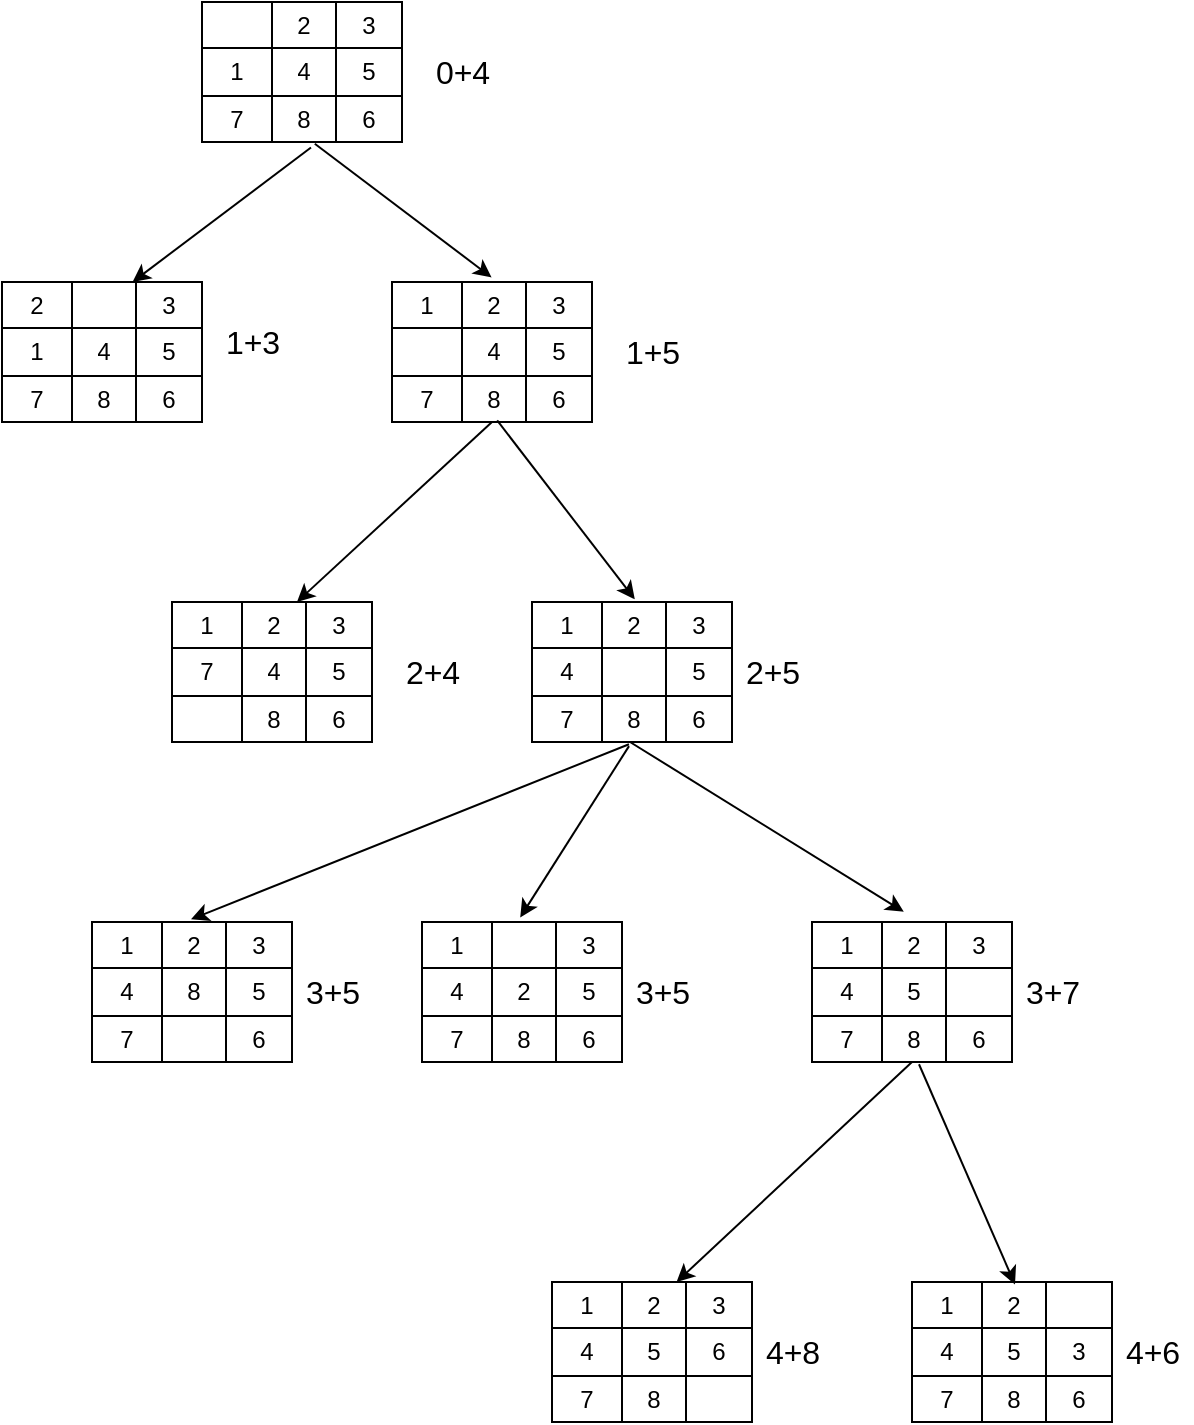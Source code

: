 <mxfile version="17.4.5" type="github">
  <diagram id="80ApI3LMpOOb_6bQAasI" name="Page-1">
    <mxGraphModel dx="997" dy="571" grid="1" gridSize="10" guides="1" tooltips="1" connect="1" arrows="1" fold="1" page="1" pageScale="1" pageWidth="850" pageHeight="1100" math="0" shadow="0">
      <root>
        <mxCell id="0" />
        <mxCell id="1" parent="0" />
        <mxCell id="NDZbGmGjMDrp22aeR6rB-1" value="" style="shape=table;html=1;whiteSpace=wrap;startSize=0;container=1;collapsible=0;childLayout=tableLayout;" vertex="1" parent="1">
          <mxGeometry x="180" y="40" width="100" height="70" as="geometry" />
        </mxCell>
        <mxCell id="NDZbGmGjMDrp22aeR6rB-2" value="" style="shape=tableRow;horizontal=0;startSize=0;swimlaneHead=0;swimlaneBody=0;top=0;left=0;bottom=0;right=0;collapsible=0;dropTarget=0;fillColor=none;points=[[0,0.5],[1,0.5]];portConstraint=eastwest;" vertex="1" parent="NDZbGmGjMDrp22aeR6rB-1">
          <mxGeometry width="100" height="23" as="geometry" />
        </mxCell>
        <mxCell id="NDZbGmGjMDrp22aeR6rB-3" value="" style="shape=partialRectangle;html=1;whiteSpace=wrap;connectable=0;fillColor=none;top=0;left=0;bottom=0;right=0;overflow=hidden;" vertex="1" parent="NDZbGmGjMDrp22aeR6rB-2">
          <mxGeometry width="35" height="23" as="geometry">
            <mxRectangle width="35" height="23" as="alternateBounds" />
          </mxGeometry>
        </mxCell>
        <mxCell id="NDZbGmGjMDrp22aeR6rB-4" value="2" style="shape=partialRectangle;html=1;whiteSpace=wrap;connectable=0;fillColor=none;top=0;left=0;bottom=0;right=0;overflow=hidden;" vertex="1" parent="NDZbGmGjMDrp22aeR6rB-2">
          <mxGeometry x="35" width="32" height="23" as="geometry">
            <mxRectangle width="32" height="23" as="alternateBounds" />
          </mxGeometry>
        </mxCell>
        <mxCell id="NDZbGmGjMDrp22aeR6rB-5" value="3" style="shape=partialRectangle;html=1;whiteSpace=wrap;connectable=0;fillColor=none;top=0;left=0;bottom=0;right=0;overflow=hidden;" vertex="1" parent="NDZbGmGjMDrp22aeR6rB-2">
          <mxGeometry x="67" width="33" height="23" as="geometry">
            <mxRectangle width="33" height="23" as="alternateBounds" />
          </mxGeometry>
        </mxCell>
        <mxCell id="NDZbGmGjMDrp22aeR6rB-6" value="" style="shape=tableRow;horizontal=0;startSize=0;swimlaneHead=0;swimlaneBody=0;top=0;left=0;bottom=0;right=0;collapsible=0;dropTarget=0;fillColor=none;points=[[0,0.5],[1,0.5]];portConstraint=eastwest;" vertex="1" parent="NDZbGmGjMDrp22aeR6rB-1">
          <mxGeometry y="23" width="100" height="24" as="geometry" />
        </mxCell>
        <mxCell id="NDZbGmGjMDrp22aeR6rB-7" value="1" style="shape=partialRectangle;html=1;whiteSpace=wrap;connectable=0;fillColor=none;top=0;left=0;bottom=0;right=0;overflow=hidden;" vertex="1" parent="NDZbGmGjMDrp22aeR6rB-6">
          <mxGeometry width="35" height="24" as="geometry">
            <mxRectangle width="35" height="24" as="alternateBounds" />
          </mxGeometry>
        </mxCell>
        <mxCell id="NDZbGmGjMDrp22aeR6rB-8" value="4" style="shape=partialRectangle;html=1;whiteSpace=wrap;connectable=0;fillColor=none;top=0;left=0;bottom=0;right=0;overflow=hidden;" vertex="1" parent="NDZbGmGjMDrp22aeR6rB-6">
          <mxGeometry x="35" width="32" height="24" as="geometry">
            <mxRectangle width="32" height="24" as="alternateBounds" />
          </mxGeometry>
        </mxCell>
        <mxCell id="NDZbGmGjMDrp22aeR6rB-9" value="5" style="shape=partialRectangle;html=1;whiteSpace=wrap;connectable=0;fillColor=none;top=0;left=0;bottom=0;right=0;overflow=hidden;" vertex="1" parent="NDZbGmGjMDrp22aeR6rB-6">
          <mxGeometry x="67" width="33" height="24" as="geometry">
            <mxRectangle width="33" height="24" as="alternateBounds" />
          </mxGeometry>
        </mxCell>
        <mxCell id="NDZbGmGjMDrp22aeR6rB-10" value="" style="shape=tableRow;horizontal=0;startSize=0;swimlaneHead=0;swimlaneBody=0;top=0;left=0;bottom=0;right=0;collapsible=0;dropTarget=0;fillColor=none;points=[[0,0.5],[1,0.5]];portConstraint=eastwest;" vertex="1" parent="NDZbGmGjMDrp22aeR6rB-1">
          <mxGeometry y="47" width="100" height="23" as="geometry" />
        </mxCell>
        <mxCell id="NDZbGmGjMDrp22aeR6rB-11" value="7" style="shape=partialRectangle;html=1;whiteSpace=wrap;connectable=0;fillColor=none;top=0;left=0;bottom=0;right=0;overflow=hidden;" vertex="1" parent="NDZbGmGjMDrp22aeR6rB-10">
          <mxGeometry width="35" height="23" as="geometry">
            <mxRectangle width="35" height="23" as="alternateBounds" />
          </mxGeometry>
        </mxCell>
        <mxCell id="NDZbGmGjMDrp22aeR6rB-12" value="8" style="shape=partialRectangle;html=1;whiteSpace=wrap;connectable=0;fillColor=none;top=0;left=0;bottom=0;right=0;overflow=hidden;" vertex="1" parent="NDZbGmGjMDrp22aeR6rB-10">
          <mxGeometry x="35" width="32" height="23" as="geometry">
            <mxRectangle width="32" height="23" as="alternateBounds" />
          </mxGeometry>
        </mxCell>
        <mxCell id="NDZbGmGjMDrp22aeR6rB-13" value="6" style="shape=partialRectangle;html=1;whiteSpace=wrap;connectable=0;fillColor=none;top=0;left=0;bottom=0;right=0;overflow=hidden;pointerEvents=1;" vertex="1" parent="NDZbGmGjMDrp22aeR6rB-10">
          <mxGeometry x="67" width="33" height="23" as="geometry">
            <mxRectangle width="33" height="23" as="alternateBounds" />
          </mxGeometry>
        </mxCell>
        <mxCell id="NDZbGmGjMDrp22aeR6rB-27" value="" style="shape=table;html=1;whiteSpace=wrap;startSize=0;container=1;collapsible=0;childLayout=tableLayout;" vertex="1" parent="1">
          <mxGeometry x="80" y="180" width="100" height="70" as="geometry" />
        </mxCell>
        <mxCell id="NDZbGmGjMDrp22aeR6rB-28" value="" style="shape=tableRow;horizontal=0;startSize=0;swimlaneHead=0;swimlaneBody=0;top=0;left=0;bottom=0;right=0;collapsible=0;dropTarget=0;fillColor=none;points=[[0,0.5],[1,0.5]];portConstraint=eastwest;" vertex="1" parent="NDZbGmGjMDrp22aeR6rB-27">
          <mxGeometry width="100" height="23" as="geometry" />
        </mxCell>
        <mxCell id="NDZbGmGjMDrp22aeR6rB-29" value="2" style="shape=partialRectangle;html=1;whiteSpace=wrap;connectable=0;fillColor=none;top=0;left=0;bottom=0;right=0;overflow=hidden;" vertex="1" parent="NDZbGmGjMDrp22aeR6rB-28">
          <mxGeometry width="35" height="23" as="geometry">
            <mxRectangle width="35" height="23" as="alternateBounds" />
          </mxGeometry>
        </mxCell>
        <mxCell id="NDZbGmGjMDrp22aeR6rB-30" value="" style="shape=partialRectangle;html=1;whiteSpace=wrap;connectable=0;fillColor=none;top=0;left=0;bottom=0;right=0;overflow=hidden;" vertex="1" parent="NDZbGmGjMDrp22aeR6rB-28">
          <mxGeometry x="35" width="32" height="23" as="geometry">
            <mxRectangle width="32" height="23" as="alternateBounds" />
          </mxGeometry>
        </mxCell>
        <mxCell id="NDZbGmGjMDrp22aeR6rB-31" value="3" style="shape=partialRectangle;html=1;whiteSpace=wrap;connectable=0;fillColor=none;top=0;left=0;bottom=0;right=0;overflow=hidden;" vertex="1" parent="NDZbGmGjMDrp22aeR6rB-28">
          <mxGeometry x="67" width="33" height="23" as="geometry">
            <mxRectangle width="33" height="23" as="alternateBounds" />
          </mxGeometry>
        </mxCell>
        <mxCell id="NDZbGmGjMDrp22aeR6rB-32" value="" style="shape=tableRow;horizontal=0;startSize=0;swimlaneHead=0;swimlaneBody=0;top=0;left=0;bottom=0;right=0;collapsible=0;dropTarget=0;fillColor=none;points=[[0,0.5],[1,0.5]];portConstraint=eastwest;" vertex="1" parent="NDZbGmGjMDrp22aeR6rB-27">
          <mxGeometry y="23" width="100" height="24" as="geometry" />
        </mxCell>
        <mxCell id="NDZbGmGjMDrp22aeR6rB-33" value="1" style="shape=partialRectangle;html=1;whiteSpace=wrap;connectable=0;fillColor=none;top=0;left=0;bottom=0;right=0;overflow=hidden;" vertex="1" parent="NDZbGmGjMDrp22aeR6rB-32">
          <mxGeometry width="35" height="24" as="geometry">
            <mxRectangle width="35" height="24" as="alternateBounds" />
          </mxGeometry>
        </mxCell>
        <mxCell id="NDZbGmGjMDrp22aeR6rB-34" value="4" style="shape=partialRectangle;html=1;whiteSpace=wrap;connectable=0;fillColor=none;top=0;left=0;bottom=0;right=0;overflow=hidden;" vertex="1" parent="NDZbGmGjMDrp22aeR6rB-32">
          <mxGeometry x="35" width="32" height="24" as="geometry">
            <mxRectangle width="32" height="24" as="alternateBounds" />
          </mxGeometry>
        </mxCell>
        <mxCell id="NDZbGmGjMDrp22aeR6rB-35" value="5" style="shape=partialRectangle;html=1;whiteSpace=wrap;connectable=0;fillColor=none;top=0;left=0;bottom=0;right=0;overflow=hidden;" vertex="1" parent="NDZbGmGjMDrp22aeR6rB-32">
          <mxGeometry x="67" width="33" height="24" as="geometry">
            <mxRectangle width="33" height="24" as="alternateBounds" />
          </mxGeometry>
        </mxCell>
        <mxCell id="NDZbGmGjMDrp22aeR6rB-36" value="" style="shape=tableRow;horizontal=0;startSize=0;swimlaneHead=0;swimlaneBody=0;top=0;left=0;bottom=0;right=0;collapsible=0;dropTarget=0;fillColor=none;points=[[0,0.5],[1,0.5]];portConstraint=eastwest;" vertex="1" parent="NDZbGmGjMDrp22aeR6rB-27">
          <mxGeometry y="47" width="100" height="23" as="geometry" />
        </mxCell>
        <mxCell id="NDZbGmGjMDrp22aeR6rB-37" value="7" style="shape=partialRectangle;html=1;whiteSpace=wrap;connectable=0;fillColor=none;top=0;left=0;bottom=0;right=0;overflow=hidden;" vertex="1" parent="NDZbGmGjMDrp22aeR6rB-36">
          <mxGeometry width="35" height="23" as="geometry">
            <mxRectangle width="35" height="23" as="alternateBounds" />
          </mxGeometry>
        </mxCell>
        <mxCell id="NDZbGmGjMDrp22aeR6rB-38" value="8" style="shape=partialRectangle;html=1;whiteSpace=wrap;connectable=0;fillColor=none;top=0;left=0;bottom=0;right=0;overflow=hidden;" vertex="1" parent="NDZbGmGjMDrp22aeR6rB-36">
          <mxGeometry x="35" width="32" height="23" as="geometry">
            <mxRectangle width="32" height="23" as="alternateBounds" />
          </mxGeometry>
        </mxCell>
        <mxCell id="NDZbGmGjMDrp22aeR6rB-39" value="6" style="shape=partialRectangle;html=1;whiteSpace=wrap;connectable=0;fillColor=none;top=0;left=0;bottom=0;right=0;overflow=hidden;pointerEvents=1;" vertex="1" parent="NDZbGmGjMDrp22aeR6rB-36">
          <mxGeometry x="67" width="33" height="23" as="geometry">
            <mxRectangle width="33" height="23" as="alternateBounds" />
          </mxGeometry>
        </mxCell>
        <mxCell id="NDZbGmGjMDrp22aeR6rB-53" value="" style="shape=table;html=1;whiteSpace=wrap;startSize=0;container=1;collapsible=0;childLayout=tableLayout;" vertex="1" parent="1">
          <mxGeometry x="275" y="180" width="100" height="70" as="geometry" />
        </mxCell>
        <mxCell id="NDZbGmGjMDrp22aeR6rB-54" value="" style="shape=tableRow;horizontal=0;startSize=0;swimlaneHead=0;swimlaneBody=0;top=0;left=0;bottom=0;right=0;collapsible=0;dropTarget=0;fillColor=none;points=[[0,0.5],[1,0.5]];portConstraint=eastwest;" vertex="1" parent="NDZbGmGjMDrp22aeR6rB-53">
          <mxGeometry width="100" height="23" as="geometry" />
        </mxCell>
        <mxCell id="NDZbGmGjMDrp22aeR6rB-55" value="1" style="shape=partialRectangle;html=1;whiteSpace=wrap;connectable=0;fillColor=none;top=0;left=0;bottom=0;right=0;overflow=hidden;" vertex="1" parent="NDZbGmGjMDrp22aeR6rB-54">
          <mxGeometry width="35" height="23" as="geometry">
            <mxRectangle width="35" height="23" as="alternateBounds" />
          </mxGeometry>
        </mxCell>
        <mxCell id="NDZbGmGjMDrp22aeR6rB-56" value="2" style="shape=partialRectangle;html=1;whiteSpace=wrap;connectable=0;fillColor=none;top=0;left=0;bottom=0;right=0;overflow=hidden;" vertex="1" parent="NDZbGmGjMDrp22aeR6rB-54">
          <mxGeometry x="35" width="32" height="23" as="geometry">
            <mxRectangle width="32" height="23" as="alternateBounds" />
          </mxGeometry>
        </mxCell>
        <mxCell id="NDZbGmGjMDrp22aeR6rB-57" value="3" style="shape=partialRectangle;html=1;whiteSpace=wrap;connectable=0;fillColor=none;top=0;left=0;bottom=0;right=0;overflow=hidden;" vertex="1" parent="NDZbGmGjMDrp22aeR6rB-54">
          <mxGeometry x="67" width="33" height="23" as="geometry">
            <mxRectangle width="33" height="23" as="alternateBounds" />
          </mxGeometry>
        </mxCell>
        <mxCell id="NDZbGmGjMDrp22aeR6rB-58" value="" style="shape=tableRow;horizontal=0;startSize=0;swimlaneHead=0;swimlaneBody=0;top=0;left=0;bottom=0;right=0;collapsible=0;dropTarget=0;fillColor=none;points=[[0,0.5],[1,0.5]];portConstraint=eastwest;" vertex="1" parent="NDZbGmGjMDrp22aeR6rB-53">
          <mxGeometry y="23" width="100" height="24" as="geometry" />
        </mxCell>
        <mxCell id="NDZbGmGjMDrp22aeR6rB-59" value="" style="shape=partialRectangle;html=1;whiteSpace=wrap;connectable=0;fillColor=none;top=0;left=0;bottom=0;right=0;overflow=hidden;" vertex="1" parent="NDZbGmGjMDrp22aeR6rB-58">
          <mxGeometry width="35" height="24" as="geometry">
            <mxRectangle width="35" height="24" as="alternateBounds" />
          </mxGeometry>
        </mxCell>
        <mxCell id="NDZbGmGjMDrp22aeR6rB-60" value="4" style="shape=partialRectangle;html=1;whiteSpace=wrap;connectable=0;fillColor=none;top=0;left=0;bottom=0;right=0;overflow=hidden;" vertex="1" parent="NDZbGmGjMDrp22aeR6rB-58">
          <mxGeometry x="35" width="32" height="24" as="geometry">
            <mxRectangle width="32" height="24" as="alternateBounds" />
          </mxGeometry>
        </mxCell>
        <mxCell id="NDZbGmGjMDrp22aeR6rB-61" value="5" style="shape=partialRectangle;html=1;whiteSpace=wrap;connectable=0;fillColor=none;top=0;left=0;bottom=0;right=0;overflow=hidden;" vertex="1" parent="NDZbGmGjMDrp22aeR6rB-58">
          <mxGeometry x="67" width="33" height="24" as="geometry">
            <mxRectangle width="33" height="24" as="alternateBounds" />
          </mxGeometry>
        </mxCell>
        <mxCell id="NDZbGmGjMDrp22aeR6rB-62" value="" style="shape=tableRow;horizontal=0;startSize=0;swimlaneHead=0;swimlaneBody=0;top=0;left=0;bottom=0;right=0;collapsible=0;dropTarget=0;fillColor=none;points=[[0,0.5],[1,0.5]];portConstraint=eastwest;" vertex="1" parent="NDZbGmGjMDrp22aeR6rB-53">
          <mxGeometry y="47" width="100" height="23" as="geometry" />
        </mxCell>
        <mxCell id="NDZbGmGjMDrp22aeR6rB-63" value="7" style="shape=partialRectangle;html=1;whiteSpace=wrap;connectable=0;fillColor=none;top=0;left=0;bottom=0;right=0;overflow=hidden;" vertex="1" parent="NDZbGmGjMDrp22aeR6rB-62">
          <mxGeometry width="35" height="23" as="geometry">
            <mxRectangle width="35" height="23" as="alternateBounds" />
          </mxGeometry>
        </mxCell>
        <mxCell id="NDZbGmGjMDrp22aeR6rB-64" value="8" style="shape=partialRectangle;html=1;whiteSpace=wrap;connectable=0;fillColor=none;top=0;left=0;bottom=0;right=0;overflow=hidden;" vertex="1" parent="NDZbGmGjMDrp22aeR6rB-62">
          <mxGeometry x="35" width="32" height="23" as="geometry">
            <mxRectangle width="32" height="23" as="alternateBounds" />
          </mxGeometry>
        </mxCell>
        <mxCell id="NDZbGmGjMDrp22aeR6rB-65" value="6" style="shape=partialRectangle;html=1;whiteSpace=wrap;connectable=0;fillColor=none;top=0;left=0;bottom=0;right=0;overflow=hidden;pointerEvents=1;" vertex="1" parent="NDZbGmGjMDrp22aeR6rB-62">
          <mxGeometry x="67" width="33" height="23" as="geometry">
            <mxRectangle width="33" height="23" as="alternateBounds" />
          </mxGeometry>
        </mxCell>
        <mxCell id="NDZbGmGjMDrp22aeR6rB-66" value="" style="shape=table;html=1;whiteSpace=wrap;startSize=0;container=1;collapsible=0;childLayout=tableLayout;" vertex="1" parent="1">
          <mxGeometry x="165" y="340" width="100" height="70" as="geometry" />
        </mxCell>
        <mxCell id="NDZbGmGjMDrp22aeR6rB-67" value="" style="shape=tableRow;horizontal=0;startSize=0;swimlaneHead=0;swimlaneBody=0;top=0;left=0;bottom=0;right=0;collapsible=0;dropTarget=0;fillColor=none;points=[[0,0.5],[1,0.5]];portConstraint=eastwest;" vertex="1" parent="NDZbGmGjMDrp22aeR6rB-66">
          <mxGeometry width="100" height="23" as="geometry" />
        </mxCell>
        <mxCell id="NDZbGmGjMDrp22aeR6rB-68" value="1" style="shape=partialRectangle;html=1;whiteSpace=wrap;connectable=0;fillColor=none;top=0;left=0;bottom=0;right=0;overflow=hidden;" vertex="1" parent="NDZbGmGjMDrp22aeR6rB-67">
          <mxGeometry width="35" height="23" as="geometry">
            <mxRectangle width="35" height="23" as="alternateBounds" />
          </mxGeometry>
        </mxCell>
        <mxCell id="NDZbGmGjMDrp22aeR6rB-69" value="2" style="shape=partialRectangle;html=1;whiteSpace=wrap;connectable=0;fillColor=none;top=0;left=0;bottom=0;right=0;overflow=hidden;" vertex="1" parent="NDZbGmGjMDrp22aeR6rB-67">
          <mxGeometry x="35" width="32" height="23" as="geometry">
            <mxRectangle width="32" height="23" as="alternateBounds" />
          </mxGeometry>
        </mxCell>
        <mxCell id="NDZbGmGjMDrp22aeR6rB-70" value="3" style="shape=partialRectangle;html=1;whiteSpace=wrap;connectable=0;fillColor=none;top=0;left=0;bottom=0;right=0;overflow=hidden;" vertex="1" parent="NDZbGmGjMDrp22aeR6rB-67">
          <mxGeometry x="67" width="33" height="23" as="geometry">
            <mxRectangle width="33" height="23" as="alternateBounds" />
          </mxGeometry>
        </mxCell>
        <mxCell id="NDZbGmGjMDrp22aeR6rB-71" value="" style="shape=tableRow;horizontal=0;startSize=0;swimlaneHead=0;swimlaneBody=0;top=0;left=0;bottom=0;right=0;collapsible=0;dropTarget=0;fillColor=none;points=[[0,0.5],[1,0.5]];portConstraint=eastwest;" vertex="1" parent="NDZbGmGjMDrp22aeR6rB-66">
          <mxGeometry y="23" width="100" height="24" as="geometry" />
        </mxCell>
        <mxCell id="NDZbGmGjMDrp22aeR6rB-72" value="7" style="shape=partialRectangle;html=1;whiteSpace=wrap;connectable=0;fillColor=none;top=0;left=0;bottom=0;right=0;overflow=hidden;" vertex="1" parent="NDZbGmGjMDrp22aeR6rB-71">
          <mxGeometry width="35" height="24" as="geometry">
            <mxRectangle width="35" height="24" as="alternateBounds" />
          </mxGeometry>
        </mxCell>
        <mxCell id="NDZbGmGjMDrp22aeR6rB-73" value="4" style="shape=partialRectangle;html=1;whiteSpace=wrap;connectable=0;fillColor=none;top=0;left=0;bottom=0;right=0;overflow=hidden;" vertex="1" parent="NDZbGmGjMDrp22aeR6rB-71">
          <mxGeometry x="35" width="32" height="24" as="geometry">
            <mxRectangle width="32" height="24" as="alternateBounds" />
          </mxGeometry>
        </mxCell>
        <mxCell id="NDZbGmGjMDrp22aeR6rB-74" value="5" style="shape=partialRectangle;html=1;whiteSpace=wrap;connectable=0;fillColor=none;top=0;left=0;bottom=0;right=0;overflow=hidden;" vertex="1" parent="NDZbGmGjMDrp22aeR6rB-71">
          <mxGeometry x="67" width="33" height="24" as="geometry">
            <mxRectangle width="33" height="24" as="alternateBounds" />
          </mxGeometry>
        </mxCell>
        <mxCell id="NDZbGmGjMDrp22aeR6rB-75" value="" style="shape=tableRow;horizontal=0;startSize=0;swimlaneHead=0;swimlaneBody=0;top=0;left=0;bottom=0;right=0;collapsible=0;dropTarget=0;fillColor=none;points=[[0,0.5],[1,0.5]];portConstraint=eastwest;" vertex="1" parent="NDZbGmGjMDrp22aeR6rB-66">
          <mxGeometry y="47" width="100" height="23" as="geometry" />
        </mxCell>
        <mxCell id="NDZbGmGjMDrp22aeR6rB-76" value="" style="shape=partialRectangle;html=1;whiteSpace=wrap;connectable=0;fillColor=none;top=0;left=0;bottom=0;right=0;overflow=hidden;" vertex="1" parent="NDZbGmGjMDrp22aeR6rB-75">
          <mxGeometry width="35" height="23" as="geometry">
            <mxRectangle width="35" height="23" as="alternateBounds" />
          </mxGeometry>
        </mxCell>
        <mxCell id="NDZbGmGjMDrp22aeR6rB-77" value="8" style="shape=partialRectangle;html=1;whiteSpace=wrap;connectable=0;fillColor=none;top=0;left=0;bottom=0;right=0;overflow=hidden;" vertex="1" parent="NDZbGmGjMDrp22aeR6rB-75">
          <mxGeometry x="35" width="32" height="23" as="geometry">
            <mxRectangle width="32" height="23" as="alternateBounds" />
          </mxGeometry>
        </mxCell>
        <mxCell id="NDZbGmGjMDrp22aeR6rB-78" value="6" style="shape=partialRectangle;html=1;whiteSpace=wrap;connectable=0;fillColor=none;top=0;left=0;bottom=0;right=0;overflow=hidden;pointerEvents=1;" vertex="1" parent="NDZbGmGjMDrp22aeR6rB-75">
          <mxGeometry x="67" width="33" height="23" as="geometry">
            <mxRectangle width="33" height="23" as="alternateBounds" />
          </mxGeometry>
        </mxCell>
        <mxCell id="NDZbGmGjMDrp22aeR6rB-79" value="" style="shape=table;html=1;whiteSpace=wrap;startSize=0;container=1;collapsible=0;childLayout=tableLayout;" vertex="1" parent="1">
          <mxGeometry x="345" y="340" width="100" height="70" as="geometry" />
        </mxCell>
        <mxCell id="NDZbGmGjMDrp22aeR6rB-80" value="" style="shape=tableRow;horizontal=0;startSize=0;swimlaneHead=0;swimlaneBody=0;top=0;left=0;bottom=0;right=0;collapsible=0;dropTarget=0;fillColor=none;points=[[0,0.5],[1,0.5]];portConstraint=eastwest;" vertex="1" parent="NDZbGmGjMDrp22aeR6rB-79">
          <mxGeometry width="100" height="23" as="geometry" />
        </mxCell>
        <mxCell id="NDZbGmGjMDrp22aeR6rB-81" value="1" style="shape=partialRectangle;html=1;whiteSpace=wrap;connectable=0;fillColor=none;top=0;left=0;bottom=0;right=0;overflow=hidden;" vertex="1" parent="NDZbGmGjMDrp22aeR6rB-80">
          <mxGeometry width="35" height="23" as="geometry">
            <mxRectangle width="35" height="23" as="alternateBounds" />
          </mxGeometry>
        </mxCell>
        <mxCell id="NDZbGmGjMDrp22aeR6rB-82" value="2" style="shape=partialRectangle;html=1;whiteSpace=wrap;connectable=0;fillColor=none;top=0;left=0;bottom=0;right=0;overflow=hidden;" vertex="1" parent="NDZbGmGjMDrp22aeR6rB-80">
          <mxGeometry x="35" width="32" height="23" as="geometry">
            <mxRectangle width="32" height="23" as="alternateBounds" />
          </mxGeometry>
        </mxCell>
        <mxCell id="NDZbGmGjMDrp22aeR6rB-83" value="3" style="shape=partialRectangle;html=1;whiteSpace=wrap;connectable=0;fillColor=none;top=0;left=0;bottom=0;right=0;overflow=hidden;" vertex="1" parent="NDZbGmGjMDrp22aeR6rB-80">
          <mxGeometry x="67" width="33" height="23" as="geometry">
            <mxRectangle width="33" height="23" as="alternateBounds" />
          </mxGeometry>
        </mxCell>
        <mxCell id="NDZbGmGjMDrp22aeR6rB-84" value="" style="shape=tableRow;horizontal=0;startSize=0;swimlaneHead=0;swimlaneBody=0;top=0;left=0;bottom=0;right=0;collapsible=0;dropTarget=0;fillColor=none;points=[[0,0.5],[1,0.5]];portConstraint=eastwest;" vertex="1" parent="NDZbGmGjMDrp22aeR6rB-79">
          <mxGeometry y="23" width="100" height="24" as="geometry" />
        </mxCell>
        <mxCell id="NDZbGmGjMDrp22aeR6rB-85" value="4" style="shape=partialRectangle;html=1;whiteSpace=wrap;connectable=0;fillColor=none;top=0;left=0;bottom=0;right=0;overflow=hidden;" vertex="1" parent="NDZbGmGjMDrp22aeR6rB-84">
          <mxGeometry width="35" height="24" as="geometry">
            <mxRectangle width="35" height="24" as="alternateBounds" />
          </mxGeometry>
        </mxCell>
        <mxCell id="NDZbGmGjMDrp22aeR6rB-86" value="" style="shape=partialRectangle;html=1;whiteSpace=wrap;connectable=0;fillColor=none;top=0;left=0;bottom=0;right=0;overflow=hidden;" vertex="1" parent="NDZbGmGjMDrp22aeR6rB-84">
          <mxGeometry x="35" width="32" height="24" as="geometry">
            <mxRectangle width="32" height="24" as="alternateBounds" />
          </mxGeometry>
        </mxCell>
        <mxCell id="NDZbGmGjMDrp22aeR6rB-87" value="5" style="shape=partialRectangle;html=1;whiteSpace=wrap;connectable=0;fillColor=none;top=0;left=0;bottom=0;right=0;overflow=hidden;" vertex="1" parent="NDZbGmGjMDrp22aeR6rB-84">
          <mxGeometry x="67" width="33" height="24" as="geometry">
            <mxRectangle width="33" height="24" as="alternateBounds" />
          </mxGeometry>
        </mxCell>
        <mxCell id="NDZbGmGjMDrp22aeR6rB-88" value="" style="shape=tableRow;horizontal=0;startSize=0;swimlaneHead=0;swimlaneBody=0;top=0;left=0;bottom=0;right=0;collapsible=0;dropTarget=0;fillColor=none;points=[[0,0.5],[1,0.5]];portConstraint=eastwest;" vertex="1" parent="NDZbGmGjMDrp22aeR6rB-79">
          <mxGeometry y="47" width="100" height="23" as="geometry" />
        </mxCell>
        <mxCell id="NDZbGmGjMDrp22aeR6rB-89" value="7" style="shape=partialRectangle;html=1;whiteSpace=wrap;connectable=0;fillColor=none;top=0;left=0;bottom=0;right=0;overflow=hidden;" vertex="1" parent="NDZbGmGjMDrp22aeR6rB-88">
          <mxGeometry width="35" height="23" as="geometry">
            <mxRectangle width="35" height="23" as="alternateBounds" />
          </mxGeometry>
        </mxCell>
        <mxCell id="NDZbGmGjMDrp22aeR6rB-90" value="8" style="shape=partialRectangle;html=1;whiteSpace=wrap;connectable=0;fillColor=none;top=0;left=0;bottom=0;right=0;overflow=hidden;" vertex="1" parent="NDZbGmGjMDrp22aeR6rB-88">
          <mxGeometry x="35" width="32" height="23" as="geometry">
            <mxRectangle width="32" height="23" as="alternateBounds" />
          </mxGeometry>
        </mxCell>
        <mxCell id="NDZbGmGjMDrp22aeR6rB-91" value="6" style="shape=partialRectangle;html=1;whiteSpace=wrap;connectable=0;fillColor=none;top=0;left=0;bottom=0;right=0;overflow=hidden;pointerEvents=1;" vertex="1" parent="NDZbGmGjMDrp22aeR6rB-88">
          <mxGeometry x="67" width="33" height="23" as="geometry">
            <mxRectangle width="33" height="23" as="alternateBounds" />
          </mxGeometry>
        </mxCell>
        <mxCell id="NDZbGmGjMDrp22aeR6rB-92" value="" style="shape=table;html=1;whiteSpace=wrap;startSize=0;container=1;collapsible=0;childLayout=tableLayout;" vertex="1" parent="1">
          <mxGeometry x="125" y="500" width="100" height="70" as="geometry" />
        </mxCell>
        <mxCell id="NDZbGmGjMDrp22aeR6rB-93" value="" style="shape=tableRow;horizontal=0;startSize=0;swimlaneHead=0;swimlaneBody=0;top=0;left=0;bottom=0;right=0;collapsible=0;dropTarget=0;fillColor=none;points=[[0,0.5],[1,0.5]];portConstraint=eastwest;" vertex="1" parent="NDZbGmGjMDrp22aeR6rB-92">
          <mxGeometry width="100" height="23" as="geometry" />
        </mxCell>
        <mxCell id="NDZbGmGjMDrp22aeR6rB-94" value="1" style="shape=partialRectangle;html=1;whiteSpace=wrap;connectable=0;fillColor=none;top=0;left=0;bottom=0;right=0;overflow=hidden;" vertex="1" parent="NDZbGmGjMDrp22aeR6rB-93">
          <mxGeometry width="35" height="23" as="geometry">
            <mxRectangle width="35" height="23" as="alternateBounds" />
          </mxGeometry>
        </mxCell>
        <mxCell id="NDZbGmGjMDrp22aeR6rB-95" value="2" style="shape=partialRectangle;html=1;whiteSpace=wrap;connectable=0;fillColor=none;top=0;left=0;bottom=0;right=0;overflow=hidden;" vertex="1" parent="NDZbGmGjMDrp22aeR6rB-93">
          <mxGeometry x="35" width="32" height="23" as="geometry">
            <mxRectangle width="32" height="23" as="alternateBounds" />
          </mxGeometry>
        </mxCell>
        <mxCell id="NDZbGmGjMDrp22aeR6rB-96" value="3" style="shape=partialRectangle;html=1;whiteSpace=wrap;connectable=0;fillColor=none;top=0;left=0;bottom=0;right=0;overflow=hidden;" vertex="1" parent="NDZbGmGjMDrp22aeR6rB-93">
          <mxGeometry x="67" width="33" height="23" as="geometry">
            <mxRectangle width="33" height="23" as="alternateBounds" />
          </mxGeometry>
        </mxCell>
        <mxCell id="NDZbGmGjMDrp22aeR6rB-97" value="" style="shape=tableRow;horizontal=0;startSize=0;swimlaneHead=0;swimlaneBody=0;top=0;left=0;bottom=0;right=0;collapsible=0;dropTarget=0;fillColor=none;points=[[0,0.5],[1,0.5]];portConstraint=eastwest;" vertex="1" parent="NDZbGmGjMDrp22aeR6rB-92">
          <mxGeometry y="23" width="100" height="24" as="geometry" />
        </mxCell>
        <mxCell id="NDZbGmGjMDrp22aeR6rB-98" value="4" style="shape=partialRectangle;html=1;whiteSpace=wrap;connectable=0;fillColor=none;top=0;left=0;bottom=0;right=0;overflow=hidden;" vertex="1" parent="NDZbGmGjMDrp22aeR6rB-97">
          <mxGeometry width="35" height="24" as="geometry">
            <mxRectangle width="35" height="24" as="alternateBounds" />
          </mxGeometry>
        </mxCell>
        <mxCell id="NDZbGmGjMDrp22aeR6rB-99" value="8" style="shape=partialRectangle;html=1;whiteSpace=wrap;connectable=0;fillColor=none;top=0;left=0;bottom=0;right=0;overflow=hidden;" vertex="1" parent="NDZbGmGjMDrp22aeR6rB-97">
          <mxGeometry x="35" width="32" height="24" as="geometry">
            <mxRectangle width="32" height="24" as="alternateBounds" />
          </mxGeometry>
        </mxCell>
        <mxCell id="NDZbGmGjMDrp22aeR6rB-100" value="5" style="shape=partialRectangle;html=1;whiteSpace=wrap;connectable=0;fillColor=none;top=0;left=0;bottom=0;right=0;overflow=hidden;" vertex="1" parent="NDZbGmGjMDrp22aeR6rB-97">
          <mxGeometry x="67" width="33" height="24" as="geometry">
            <mxRectangle width="33" height="24" as="alternateBounds" />
          </mxGeometry>
        </mxCell>
        <mxCell id="NDZbGmGjMDrp22aeR6rB-101" value="" style="shape=tableRow;horizontal=0;startSize=0;swimlaneHead=0;swimlaneBody=0;top=0;left=0;bottom=0;right=0;collapsible=0;dropTarget=0;fillColor=none;points=[[0,0.5],[1,0.5]];portConstraint=eastwest;" vertex="1" parent="NDZbGmGjMDrp22aeR6rB-92">
          <mxGeometry y="47" width="100" height="23" as="geometry" />
        </mxCell>
        <mxCell id="NDZbGmGjMDrp22aeR6rB-102" value="7" style="shape=partialRectangle;html=1;whiteSpace=wrap;connectable=0;fillColor=none;top=0;left=0;bottom=0;right=0;overflow=hidden;" vertex="1" parent="NDZbGmGjMDrp22aeR6rB-101">
          <mxGeometry width="35" height="23" as="geometry">
            <mxRectangle width="35" height="23" as="alternateBounds" />
          </mxGeometry>
        </mxCell>
        <mxCell id="NDZbGmGjMDrp22aeR6rB-103" value="" style="shape=partialRectangle;html=1;whiteSpace=wrap;connectable=0;fillColor=none;top=0;left=0;bottom=0;right=0;overflow=hidden;" vertex="1" parent="NDZbGmGjMDrp22aeR6rB-101">
          <mxGeometry x="35" width="32" height="23" as="geometry">
            <mxRectangle width="32" height="23" as="alternateBounds" />
          </mxGeometry>
        </mxCell>
        <mxCell id="NDZbGmGjMDrp22aeR6rB-104" value="6" style="shape=partialRectangle;html=1;whiteSpace=wrap;connectable=0;fillColor=none;top=0;left=0;bottom=0;right=0;overflow=hidden;pointerEvents=1;" vertex="1" parent="NDZbGmGjMDrp22aeR6rB-101">
          <mxGeometry x="67" width="33" height="23" as="geometry">
            <mxRectangle width="33" height="23" as="alternateBounds" />
          </mxGeometry>
        </mxCell>
        <mxCell id="NDZbGmGjMDrp22aeR6rB-105" value="" style="shape=table;html=1;whiteSpace=wrap;startSize=0;container=1;collapsible=0;childLayout=tableLayout;" vertex="1" parent="1">
          <mxGeometry x="290" y="500" width="100" height="70" as="geometry" />
        </mxCell>
        <mxCell id="NDZbGmGjMDrp22aeR6rB-106" value="" style="shape=tableRow;horizontal=0;startSize=0;swimlaneHead=0;swimlaneBody=0;top=0;left=0;bottom=0;right=0;collapsible=0;dropTarget=0;fillColor=none;points=[[0,0.5],[1,0.5]];portConstraint=eastwest;" vertex="1" parent="NDZbGmGjMDrp22aeR6rB-105">
          <mxGeometry width="100" height="23" as="geometry" />
        </mxCell>
        <mxCell id="NDZbGmGjMDrp22aeR6rB-107" value="1" style="shape=partialRectangle;html=1;whiteSpace=wrap;connectable=0;fillColor=none;top=0;left=0;bottom=0;right=0;overflow=hidden;" vertex="1" parent="NDZbGmGjMDrp22aeR6rB-106">
          <mxGeometry width="35" height="23" as="geometry">
            <mxRectangle width="35" height="23" as="alternateBounds" />
          </mxGeometry>
        </mxCell>
        <mxCell id="NDZbGmGjMDrp22aeR6rB-108" value="" style="shape=partialRectangle;html=1;whiteSpace=wrap;connectable=0;fillColor=none;top=0;left=0;bottom=0;right=0;overflow=hidden;" vertex="1" parent="NDZbGmGjMDrp22aeR6rB-106">
          <mxGeometry x="35" width="32" height="23" as="geometry">
            <mxRectangle width="32" height="23" as="alternateBounds" />
          </mxGeometry>
        </mxCell>
        <mxCell id="NDZbGmGjMDrp22aeR6rB-109" value="3" style="shape=partialRectangle;html=1;whiteSpace=wrap;connectable=0;fillColor=none;top=0;left=0;bottom=0;right=0;overflow=hidden;" vertex="1" parent="NDZbGmGjMDrp22aeR6rB-106">
          <mxGeometry x="67" width="33" height="23" as="geometry">
            <mxRectangle width="33" height="23" as="alternateBounds" />
          </mxGeometry>
        </mxCell>
        <mxCell id="NDZbGmGjMDrp22aeR6rB-110" value="" style="shape=tableRow;horizontal=0;startSize=0;swimlaneHead=0;swimlaneBody=0;top=0;left=0;bottom=0;right=0;collapsible=0;dropTarget=0;fillColor=none;points=[[0,0.5],[1,0.5]];portConstraint=eastwest;" vertex="1" parent="NDZbGmGjMDrp22aeR6rB-105">
          <mxGeometry y="23" width="100" height="24" as="geometry" />
        </mxCell>
        <mxCell id="NDZbGmGjMDrp22aeR6rB-111" value="4" style="shape=partialRectangle;html=1;whiteSpace=wrap;connectable=0;fillColor=none;top=0;left=0;bottom=0;right=0;overflow=hidden;" vertex="1" parent="NDZbGmGjMDrp22aeR6rB-110">
          <mxGeometry width="35" height="24" as="geometry">
            <mxRectangle width="35" height="24" as="alternateBounds" />
          </mxGeometry>
        </mxCell>
        <mxCell id="NDZbGmGjMDrp22aeR6rB-112" value="2" style="shape=partialRectangle;html=1;whiteSpace=wrap;connectable=0;fillColor=none;top=0;left=0;bottom=0;right=0;overflow=hidden;" vertex="1" parent="NDZbGmGjMDrp22aeR6rB-110">
          <mxGeometry x="35" width="32" height="24" as="geometry">
            <mxRectangle width="32" height="24" as="alternateBounds" />
          </mxGeometry>
        </mxCell>
        <mxCell id="NDZbGmGjMDrp22aeR6rB-113" value="5" style="shape=partialRectangle;html=1;whiteSpace=wrap;connectable=0;fillColor=none;top=0;left=0;bottom=0;right=0;overflow=hidden;" vertex="1" parent="NDZbGmGjMDrp22aeR6rB-110">
          <mxGeometry x="67" width="33" height="24" as="geometry">
            <mxRectangle width="33" height="24" as="alternateBounds" />
          </mxGeometry>
        </mxCell>
        <mxCell id="NDZbGmGjMDrp22aeR6rB-114" value="" style="shape=tableRow;horizontal=0;startSize=0;swimlaneHead=0;swimlaneBody=0;top=0;left=0;bottom=0;right=0;collapsible=0;dropTarget=0;fillColor=none;points=[[0,0.5],[1,0.5]];portConstraint=eastwest;" vertex="1" parent="NDZbGmGjMDrp22aeR6rB-105">
          <mxGeometry y="47" width="100" height="23" as="geometry" />
        </mxCell>
        <mxCell id="NDZbGmGjMDrp22aeR6rB-115" value="7" style="shape=partialRectangle;html=1;whiteSpace=wrap;connectable=0;fillColor=none;top=0;left=0;bottom=0;right=0;overflow=hidden;" vertex="1" parent="NDZbGmGjMDrp22aeR6rB-114">
          <mxGeometry width="35" height="23" as="geometry">
            <mxRectangle width="35" height="23" as="alternateBounds" />
          </mxGeometry>
        </mxCell>
        <mxCell id="NDZbGmGjMDrp22aeR6rB-116" value="8" style="shape=partialRectangle;html=1;whiteSpace=wrap;connectable=0;fillColor=none;top=0;left=0;bottom=0;right=0;overflow=hidden;" vertex="1" parent="NDZbGmGjMDrp22aeR6rB-114">
          <mxGeometry x="35" width="32" height="23" as="geometry">
            <mxRectangle width="32" height="23" as="alternateBounds" />
          </mxGeometry>
        </mxCell>
        <mxCell id="NDZbGmGjMDrp22aeR6rB-117" value="6" style="shape=partialRectangle;html=1;whiteSpace=wrap;connectable=0;fillColor=none;top=0;left=0;bottom=0;right=0;overflow=hidden;pointerEvents=1;" vertex="1" parent="NDZbGmGjMDrp22aeR6rB-114">
          <mxGeometry x="67" width="33" height="23" as="geometry">
            <mxRectangle width="33" height="23" as="alternateBounds" />
          </mxGeometry>
        </mxCell>
        <mxCell id="NDZbGmGjMDrp22aeR6rB-118" value="" style="shape=table;html=1;whiteSpace=wrap;startSize=0;container=1;collapsible=0;childLayout=tableLayout;" vertex="1" parent="1">
          <mxGeometry x="485" y="500" width="100" height="70" as="geometry" />
        </mxCell>
        <mxCell id="NDZbGmGjMDrp22aeR6rB-119" value="" style="shape=tableRow;horizontal=0;startSize=0;swimlaneHead=0;swimlaneBody=0;top=0;left=0;bottom=0;right=0;collapsible=0;dropTarget=0;fillColor=none;points=[[0,0.5],[1,0.5]];portConstraint=eastwest;" vertex="1" parent="NDZbGmGjMDrp22aeR6rB-118">
          <mxGeometry width="100" height="23" as="geometry" />
        </mxCell>
        <mxCell id="NDZbGmGjMDrp22aeR6rB-120" value="1" style="shape=partialRectangle;html=1;whiteSpace=wrap;connectable=0;fillColor=none;top=0;left=0;bottom=0;right=0;overflow=hidden;" vertex="1" parent="NDZbGmGjMDrp22aeR6rB-119">
          <mxGeometry width="35" height="23" as="geometry">
            <mxRectangle width="35" height="23" as="alternateBounds" />
          </mxGeometry>
        </mxCell>
        <mxCell id="NDZbGmGjMDrp22aeR6rB-121" value="2" style="shape=partialRectangle;html=1;whiteSpace=wrap;connectable=0;fillColor=none;top=0;left=0;bottom=0;right=0;overflow=hidden;" vertex="1" parent="NDZbGmGjMDrp22aeR6rB-119">
          <mxGeometry x="35" width="32" height="23" as="geometry">
            <mxRectangle width="32" height="23" as="alternateBounds" />
          </mxGeometry>
        </mxCell>
        <mxCell id="NDZbGmGjMDrp22aeR6rB-122" value="3" style="shape=partialRectangle;html=1;whiteSpace=wrap;connectable=0;fillColor=none;top=0;left=0;bottom=0;right=0;overflow=hidden;" vertex="1" parent="NDZbGmGjMDrp22aeR6rB-119">
          <mxGeometry x="67" width="33" height="23" as="geometry">
            <mxRectangle width="33" height="23" as="alternateBounds" />
          </mxGeometry>
        </mxCell>
        <mxCell id="NDZbGmGjMDrp22aeR6rB-123" value="" style="shape=tableRow;horizontal=0;startSize=0;swimlaneHead=0;swimlaneBody=0;top=0;left=0;bottom=0;right=0;collapsible=0;dropTarget=0;fillColor=none;points=[[0,0.5],[1,0.5]];portConstraint=eastwest;" vertex="1" parent="NDZbGmGjMDrp22aeR6rB-118">
          <mxGeometry y="23" width="100" height="24" as="geometry" />
        </mxCell>
        <mxCell id="NDZbGmGjMDrp22aeR6rB-124" value="4" style="shape=partialRectangle;html=1;whiteSpace=wrap;connectable=0;fillColor=none;top=0;left=0;bottom=0;right=0;overflow=hidden;" vertex="1" parent="NDZbGmGjMDrp22aeR6rB-123">
          <mxGeometry width="35" height="24" as="geometry">
            <mxRectangle width="35" height="24" as="alternateBounds" />
          </mxGeometry>
        </mxCell>
        <mxCell id="NDZbGmGjMDrp22aeR6rB-125" value="5" style="shape=partialRectangle;html=1;whiteSpace=wrap;connectable=0;fillColor=none;top=0;left=0;bottom=0;right=0;overflow=hidden;" vertex="1" parent="NDZbGmGjMDrp22aeR6rB-123">
          <mxGeometry x="35" width="32" height="24" as="geometry">
            <mxRectangle width="32" height="24" as="alternateBounds" />
          </mxGeometry>
        </mxCell>
        <mxCell id="NDZbGmGjMDrp22aeR6rB-126" value="" style="shape=partialRectangle;html=1;whiteSpace=wrap;connectable=0;fillColor=none;top=0;left=0;bottom=0;right=0;overflow=hidden;" vertex="1" parent="NDZbGmGjMDrp22aeR6rB-123">
          <mxGeometry x="67" width="33" height="24" as="geometry">
            <mxRectangle width="33" height="24" as="alternateBounds" />
          </mxGeometry>
        </mxCell>
        <mxCell id="NDZbGmGjMDrp22aeR6rB-127" value="" style="shape=tableRow;horizontal=0;startSize=0;swimlaneHead=0;swimlaneBody=0;top=0;left=0;bottom=0;right=0;collapsible=0;dropTarget=0;fillColor=none;points=[[0,0.5],[1,0.5]];portConstraint=eastwest;" vertex="1" parent="NDZbGmGjMDrp22aeR6rB-118">
          <mxGeometry y="47" width="100" height="23" as="geometry" />
        </mxCell>
        <mxCell id="NDZbGmGjMDrp22aeR6rB-128" value="7" style="shape=partialRectangle;html=1;whiteSpace=wrap;connectable=0;fillColor=none;top=0;left=0;bottom=0;right=0;overflow=hidden;" vertex="1" parent="NDZbGmGjMDrp22aeR6rB-127">
          <mxGeometry width="35" height="23" as="geometry">
            <mxRectangle width="35" height="23" as="alternateBounds" />
          </mxGeometry>
        </mxCell>
        <mxCell id="NDZbGmGjMDrp22aeR6rB-129" value="8" style="shape=partialRectangle;html=1;whiteSpace=wrap;connectable=0;fillColor=none;top=0;left=0;bottom=0;right=0;overflow=hidden;" vertex="1" parent="NDZbGmGjMDrp22aeR6rB-127">
          <mxGeometry x="35" width="32" height="23" as="geometry">
            <mxRectangle width="32" height="23" as="alternateBounds" />
          </mxGeometry>
        </mxCell>
        <mxCell id="NDZbGmGjMDrp22aeR6rB-130" value="6" style="shape=partialRectangle;html=1;whiteSpace=wrap;connectable=0;fillColor=none;top=0;left=0;bottom=0;right=0;overflow=hidden;pointerEvents=1;" vertex="1" parent="NDZbGmGjMDrp22aeR6rB-127">
          <mxGeometry x="67" width="33" height="23" as="geometry">
            <mxRectangle width="33" height="23" as="alternateBounds" />
          </mxGeometry>
        </mxCell>
        <mxCell id="NDZbGmGjMDrp22aeR6rB-131" value="" style="shape=table;html=1;whiteSpace=wrap;startSize=0;container=1;collapsible=0;childLayout=tableLayout;" vertex="1" parent="1">
          <mxGeometry x="355" y="680" width="100" height="70" as="geometry" />
        </mxCell>
        <mxCell id="NDZbGmGjMDrp22aeR6rB-132" value="" style="shape=tableRow;horizontal=0;startSize=0;swimlaneHead=0;swimlaneBody=0;top=0;left=0;bottom=0;right=0;collapsible=0;dropTarget=0;fillColor=none;points=[[0,0.5],[1,0.5]];portConstraint=eastwest;" vertex="1" parent="NDZbGmGjMDrp22aeR6rB-131">
          <mxGeometry width="100" height="23" as="geometry" />
        </mxCell>
        <mxCell id="NDZbGmGjMDrp22aeR6rB-133" value="1" style="shape=partialRectangle;html=1;whiteSpace=wrap;connectable=0;fillColor=none;top=0;left=0;bottom=0;right=0;overflow=hidden;" vertex="1" parent="NDZbGmGjMDrp22aeR6rB-132">
          <mxGeometry width="35" height="23" as="geometry">
            <mxRectangle width="35" height="23" as="alternateBounds" />
          </mxGeometry>
        </mxCell>
        <mxCell id="NDZbGmGjMDrp22aeR6rB-134" value="2" style="shape=partialRectangle;html=1;whiteSpace=wrap;connectable=0;fillColor=none;top=0;left=0;bottom=0;right=0;overflow=hidden;" vertex="1" parent="NDZbGmGjMDrp22aeR6rB-132">
          <mxGeometry x="35" width="32" height="23" as="geometry">
            <mxRectangle width="32" height="23" as="alternateBounds" />
          </mxGeometry>
        </mxCell>
        <mxCell id="NDZbGmGjMDrp22aeR6rB-135" value="3" style="shape=partialRectangle;html=1;whiteSpace=wrap;connectable=0;fillColor=none;top=0;left=0;bottom=0;right=0;overflow=hidden;" vertex="1" parent="NDZbGmGjMDrp22aeR6rB-132">
          <mxGeometry x="67" width="33" height="23" as="geometry">
            <mxRectangle width="33" height="23" as="alternateBounds" />
          </mxGeometry>
        </mxCell>
        <mxCell id="NDZbGmGjMDrp22aeR6rB-136" value="" style="shape=tableRow;horizontal=0;startSize=0;swimlaneHead=0;swimlaneBody=0;top=0;left=0;bottom=0;right=0;collapsible=0;dropTarget=0;fillColor=none;points=[[0,0.5],[1,0.5]];portConstraint=eastwest;" vertex="1" parent="NDZbGmGjMDrp22aeR6rB-131">
          <mxGeometry y="23" width="100" height="24" as="geometry" />
        </mxCell>
        <mxCell id="NDZbGmGjMDrp22aeR6rB-137" value="4" style="shape=partialRectangle;html=1;whiteSpace=wrap;connectable=0;fillColor=none;top=0;left=0;bottom=0;right=0;overflow=hidden;" vertex="1" parent="NDZbGmGjMDrp22aeR6rB-136">
          <mxGeometry width="35" height="24" as="geometry">
            <mxRectangle width="35" height="24" as="alternateBounds" />
          </mxGeometry>
        </mxCell>
        <mxCell id="NDZbGmGjMDrp22aeR6rB-138" value="5" style="shape=partialRectangle;html=1;whiteSpace=wrap;connectable=0;fillColor=none;top=0;left=0;bottom=0;right=0;overflow=hidden;" vertex="1" parent="NDZbGmGjMDrp22aeR6rB-136">
          <mxGeometry x="35" width="32" height="24" as="geometry">
            <mxRectangle width="32" height="24" as="alternateBounds" />
          </mxGeometry>
        </mxCell>
        <mxCell id="NDZbGmGjMDrp22aeR6rB-139" value="6" style="shape=partialRectangle;html=1;whiteSpace=wrap;connectable=0;fillColor=none;top=0;left=0;bottom=0;right=0;overflow=hidden;" vertex="1" parent="NDZbGmGjMDrp22aeR6rB-136">
          <mxGeometry x="67" width="33" height="24" as="geometry">
            <mxRectangle width="33" height="24" as="alternateBounds" />
          </mxGeometry>
        </mxCell>
        <mxCell id="NDZbGmGjMDrp22aeR6rB-140" value="" style="shape=tableRow;horizontal=0;startSize=0;swimlaneHead=0;swimlaneBody=0;top=0;left=0;bottom=0;right=0;collapsible=0;dropTarget=0;fillColor=none;points=[[0,0.5],[1,0.5]];portConstraint=eastwest;" vertex="1" parent="NDZbGmGjMDrp22aeR6rB-131">
          <mxGeometry y="47" width="100" height="23" as="geometry" />
        </mxCell>
        <mxCell id="NDZbGmGjMDrp22aeR6rB-141" value="7" style="shape=partialRectangle;html=1;whiteSpace=wrap;connectable=0;fillColor=none;top=0;left=0;bottom=0;right=0;overflow=hidden;" vertex="1" parent="NDZbGmGjMDrp22aeR6rB-140">
          <mxGeometry width="35" height="23" as="geometry">
            <mxRectangle width="35" height="23" as="alternateBounds" />
          </mxGeometry>
        </mxCell>
        <mxCell id="NDZbGmGjMDrp22aeR6rB-142" value="8" style="shape=partialRectangle;html=1;whiteSpace=wrap;connectable=0;fillColor=none;top=0;left=0;bottom=0;right=0;overflow=hidden;" vertex="1" parent="NDZbGmGjMDrp22aeR6rB-140">
          <mxGeometry x="35" width="32" height="23" as="geometry">
            <mxRectangle width="32" height="23" as="alternateBounds" />
          </mxGeometry>
        </mxCell>
        <mxCell id="NDZbGmGjMDrp22aeR6rB-143" value="" style="shape=partialRectangle;html=1;whiteSpace=wrap;connectable=0;fillColor=none;top=0;left=0;bottom=0;right=0;overflow=hidden;pointerEvents=1;" vertex="1" parent="NDZbGmGjMDrp22aeR6rB-140">
          <mxGeometry x="67" width="33" height="23" as="geometry">
            <mxRectangle width="33" height="23" as="alternateBounds" />
          </mxGeometry>
        </mxCell>
        <mxCell id="NDZbGmGjMDrp22aeR6rB-144" value="" style="shape=table;html=1;whiteSpace=wrap;startSize=0;container=1;collapsible=0;childLayout=tableLayout;" vertex="1" parent="1">
          <mxGeometry x="535" y="680" width="100" height="70" as="geometry" />
        </mxCell>
        <mxCell id="NDZbGmGjMDrp22aeR6rB-145" value="" style="shape=tableRow;horizontal=0;startSize=0;swimlaneHead=0;swimlaneBody=0;top=0;left=0;bottom=0;right=0;collapsible=0;dropTarget=0;fillColor=none;points=[[0,0.5],[1,0.5]];portConstraint=eastwest;" vertex="1" parent="NDZbGmGjMDrp22aeR6rB-144">
          <mxGeometry width="100" height="23" as="geometry" />
        </mxCell>
        <mxCell id="NDZbGmGjMDrp22aeR6rB-146" value="1" style="shape=partialRectangle;html=1;whiteSpace=wrap;connectable=0;fillColor=none;top=0;left=0;bottom=0;right=0;overflow=hidden;" vertex="1" parent="NDZbGmGjMDrp22aeR6rB-145">
          <mxGeometry width="35" height="23" as="geometry">
            <mxRectangle width="35" height="23" as="alternateBounds" />
          </mxGeometry>
        </mxCell>
        <mxCell id="NDZbGmGjMDrp22aeR6rB-147" value="2" style="shape=partialRectangle;html=1;whiteSpace=wrap;connectable=0;fillColor=none;top=0;left=0;bottom=0;right=0;overflow=hidden;" vertex="1" parent="NDZbGmGjMDrp22aeR6rB-145">
          <mxGeometry x="35" width="32" height="23" as="geometry">
            <mxRectangle width="32" height="23" as="alternateBounds" />
          </mxGeometry>
        </mxCell>
        <mxCell id="NDZbGmGjMDrp22aeR6rB-148" value="" style="shape=partialRectangle;html=1;whiteSpace=wrap;connectable=0;fillColor=none;top=0;left=0;bottom=0;right=0;overflow=hidden;" vertex="1" parent="NDZbGmGjMDrp22aeR6rB-145">
          <mxGeometry x="67" width="33" height="23" as="geometry">
            <mxRectangle width="33" height="23" as="alternateBounds" />
          </mxGeometry>
        </mxCell>
        <mxCell id="NDZbGmGjMDrp22aeR6rB-149" value="" style="shape=tableRow;horizontal=0;startSize=0;swimlaneHead=0;swimlaneBody=0;top=0;left=0;bottom=0;right=0;collapsible=0;dropTarget=0;fillColor=none;points=[[0,0.5],[1,0.5]];portConstraint=eastwest;" vertex="1" parent="NDZbGmGjMDrp22aeR6rB-144">
          <mxGeometry y="23" width="100" height="24" as="geometry" />
        </mxCell>
        <mxCell id="NDZbGmGjMDrp22aeR6rB-150" value="4" style="shape=partialRectangle;html=1;whiteSpace=wrap;connectable=0;fillColor=none;top=0;left=0;bottom=0;right=0;overflow=hidden;" vertex="1" parent="NDZbGmGjMDrp22aeR6rB-149">
          <mxGeometry width="35" height="24" as="geometry">
            <mxRectangle width="35" height="24" as="alternateBounds" />
          </mxGeometry>
        </mxCell>
        <mxCell id="NDZbGmGjMDrp22aeR6rB-151" value="5" style="shape=partialRectangle;html=1;whiteSpace=wrap;connectable=0;fillColor=none;top=0;left=0;bottom=0;right=0;overflow=hidden;" vertex="1" parent="NDZbGmGjMDrp22aeR6rB-149">
          <mxGeometry x="35" width="32" height="24" as="geometry">
            <mxRectangle width="32" height="24" as="alternateBounds" />
          </mxGeometry>
        </mxCell>
        <mxCell id="NDZbGmGjMDrp22aeR6rB-152" value="3" style="shape=partialRectangle;html=1;whiteSpace=wrap;connectable=0;fillColor=none;top=0;left=0;bottom=0;right=0;overflow=hidden;" vertex="1" parent="NDZbGmGjMDrp22aeR6rB-149">
          <mxGeometry x="67" width="33" height="24" as="geometry">
            <mxRectangle width="33" height="24" as="alternateBounds" />
          </mxGeometry>
        </mxCell>
        <mxCell id="NDZbGmGjMDrp22aeR6rB-153" value="" style="shape=tableRow;horizontal=0;startSize=0;swimlaneHead=0;swimlaneBody=0;top=0;left=0;bottom=0;right=0;collapsible=0;dropTarget=0;fillColor=none;points=[[0,0.5],[1,0.5]];portConstraint=eastwest;" vertex="1" parent="NDZbGmGjMDrp22aeR6rB-144">
          <mxGeometry y="47" width="100" height="23" as="geometry" />
        </mxCell>
        <mxCell id="NDZbGmGjMDrp22aeR6rB-154" value="7" style="shape=partialRectangle;html=1;whiteSpace=wrap;connectable=0;fillColor=none;top=0;left=0;bottom=0;right=0;overflow=hidden;" vertex="1" parent="NDZbGmGjMDrp22aeR6rB-153">
          <mxGeometry width="35" height="23" as="geometry">
            <mxRectangle width="35" height="23" as="alternateBounds" />
          </mxGeometry>
        </mxCell>
        <mxCell id="NDZbGmGjMDrp22aeR6rB-155" value="8" style="shape=partialRectangle;html=1;whiteSpace=wrap;connectable=0;fillColor=none;top=0;left=0;bottom=0;right=0;overflow=hidden;" vertex="1" parent="NDZbGmGjMDrp22aeR6rB-153">
          <mxGeometry x="35" width="32" height="23" as="geometry">
            <mxRectangle width="32" height="23" as="alternateBounds" />
          </mxGeometry>
        </mxCell>
        <mxCell id="NDZbGmGjMDrp22aeR6rB-156" value="6" style="shape=partialRectangle;html=1;whiteSpace=wrap;connectable=0;fillColor=none;top=0;left=0;bottom=0;right=0;overflow=hidden;pointerEvents=1;" vertex="1" parent="NDZbGmGjMDrp22aeR6rB-153">
          <mxGeometry x="67" width="33" height="23" as="geometry">
            <mxRectangle width="33" height="23" as="alternateBounds" />
          </mxGeometry>
        </mxCell>
        <mxCell id="NDZbGmGjMDrp22aeR6rB-157" value="" style="endArrow=classic;html=1;rounded=0;exitX=0.545;exitY=1.12;exitDx=0;exitDy=0;exitPerimeter=0;" edge="1" parent="1" source="NDZbGmGjMDrp22aeR6rB-10" target="NDZbGmGjMDrp22aeR6rB-28">
          <mxGeometry width="50" height="50" relative="1" as="geometry">
            <mxPoint x="365" y="350" as="sourcePoint" />
            <mxPoint x="415" y="300" as="targetPoint" />
          </mxGeometry>
        </mxCell>
        <mxCell id="NDZbGmGjMDrp22aeR6rB-158" value="" style="endArrow=classic;html=1;rounded=0;exitX=0.564;exitY=1.038;exitDx=0;exitDy=0;exitPerimeter=0;entryX=0.498;entryY=-0.1;entryDx=0;entryDy=0;entryPerimeter=0;" edge="1" parent="1" source="NDZbGmGjMDrp22aeR6rB-10" target="NDZbGmGjMDrp22aeR6rB-54">
          <mxGeometry width="50" height="50" relative="1" as="geometry">
            <mxPoint x="415" y="170" as="sourcePoint" />
            <mxPoint x="465" y="120" as="targetPoint" />
          </mxGeometry>
        </mxCell>
        <mxCell id="NDZbGmGjMDrp22aeR6rB-159" value="" style="endArrow=classic;html=1;rounded=0;" edge="1" parent="1" target="NDZbGmGjMDrp22aeR6rB-67">
          <mxGeometry width="50" height="50" relative="1" as="geometry">
            <mxPoint x="325" y="250" as="sourcePoint" />
            <mxPoint x="334.8" y="187.7" as="targetPoint" />
          </mxGeometry>
        </mxCell>
        <mxCell id="NDZbGmGjMDrp22aeR6rB-160" value="" style="endArrow=classic;html=1;rounded=0;exitX=0.526;exitY=0.967;exitDx=0;exitDy=0;exitPerimeter=0;entryX=0.514;entryY=-0.059;entryDx=0;entryDy=0;entryPerimeter=0;" edge="1" parent="1" source="NDZbGmGjMDrp22aeR6rB-62" target="NDZbGmGjMDrp22aeR6rB-80">
          <mxGeometry width="50" height="50" relative="1" as="geometry">
            <mxPoint x="335.8" y="263.933" as="sourcePoint" />
            <mxPoint x="238.06" y="350" as="targetPoint" />
          </mxGeometry>
        </mxCell>
        <mxCell id="NDZbGmGjMDrp22aeR6rB-161" value="" style="endArrow=classic;html=1;rounded=0;exitX=0.485;exitY=1.049;exitDx=0;exitDy=0;exitPerimeter=0;entryX=0.495;entryY=-0.059;entryDx=0;entryDy=0;entryPerimeter=0;" edge="1" parent="1" source="NDZbGmGjMDrp22aeR6rB-88" target="NDZbGmGjMDrp22aeR6rB-93">
          <mxGeometry width="50" height="50" relative="1" as="geometry">
            <mxPoint x="337.6" y="259.241" as="sourcePoint" />
            <mxPoint x="406.4" y="348.643" as="targetPoint" />
          </mxGeometry>
        </mxCell>
        <mxCell id="NDZbGmGjMDrp22aeR6rB-162" value="" style="endArrow=classic;html=1;rounded=0;exitX=0.485;exitY=1.09;exitDx=0;exitDy=0;exitPerimeter=0;entryX=0.491;entryY=-0.1;entryDx=0;entryDy=0;entryPerimeter=0;" edge="1" parent="1" source="NDZbGmGjMDrp22aeR6rB-88" target="NDZbGmGjMDrp22aeR6rB-106">
          <mxGeometry width="50" height="50" relative="1" as="geometry">
            <mxPoint x="403.5" y="421.127" as="sourcePoint" />
            <mxPoint x="244.5" y="508.643" as="targetPoint" />
          </mxGeometry>
        </mxCell>
        <mxCell id="NDZbGmGjMDrp22aeR6rB-163" value="" style="endArrow=classic;html=1;rounded=0;entryX=0.459;entryY=-0.223;entryDx=0;entryDy=0;entryPerimeter=0;" edge="1" parent="1" target="NDZbGmGjMDrp22aeR6rB-119">
          <mxGeometry width="50" height="50" relative="1" as="geometry">
            <mxPoint x="394" y="410" as="sourcePoint" />
            <mxPoint x="394.1" y="507.7" as="targetPoint" />
          </mxGeometry>
        </mxCell>
        <mxCell id="NDZbGmGjMDrp22aeR6rB-164" value="" style="endArrow=classic;html=1;rounded=0;" edge="1" parent="1" target="NDZbGmGjMDrp22aeR6rB-132">
          <mxGeometry width="50" height="50" relative="1" as="geometry">
            <mxPoint x="535" y="570" as="sourcePoint" />
            <mxPoint x="540.9" y="504.871" as="targetPoint" />
          </mxGeometry>
        </mxCell>
        <mxCell id="NDZbGmGjMDrp22aeR6rB-165" value="" style="endArrow=classic;html=1;rounded=0;exitX=0.535;exitY=1.049;exitDx=0;exitDy=0;exitPerimeter=0;entryX=0.515;entryY=0.054;entryDx=0;entryDy=0;entryPerimeter=0;" edge="1" parent="1" source="NDZbGmGjMDrp22aeR6rB-127" target="NDZbGmGjMDrp22aeR6rB-145">
          <mxGeometry width="50" height="50" relative="1" as="geometry">
            <mxPoint x="535.489" y="580.0" as="sourcePoint" />
            <mxPoint x="444.511" y="690.0" as="targetPoint" />
          </mxGeometry>
        </mxCell>
        <mxCell id="NDZbGmGjMDrp22aeR6rB-166" value="0+4" style="text;html=1;align=center;verticalAlign=middle;resizable=0;points=[];autosize=1;strokeColor=none;fillColor=none;fontSize=16;" vertex="1" parent="1">
          <mxGeometry x="290" y="65" width="40" height="20" as="geometry" />
        </mxCell>
        <mxCell id="NDZbGmGjMDrp22aeR6rB-167" value="1+3" style="text;html=1;align=center;verticalAlign=middle;resizable=0;points=[];autosize=1;strokeColor=none;fillColor=none;fontSize=16;" vertex="1" parent="1">
          <mxGeometry x="185" y="200" width="40" height="20" as="geometry" />
        </mxCell>
        <mxCell id="NDZbGmGjMDrp22aeR6rB-168" value="1+5" style="text;html=1;align=center;verticalAlign=middle;resizable=0;points=[];autosize=1;strokeColor=none;fillColor=none;fontSize=16;" vertex="1" parent="1">
          <mxGeometry x="385" y="205" width="40" height="20" as="geometry" />
        </mxCell>
        <mxCell id="NDZbGmGjMDrp22aeR6rB-169" value="2+4" style="text;html=1;align=center;verticalAlign=middle;resizable=0;points=[];autosize=1;strokeColor=none;fillColor=none;fontSize=16;" vertex="1" parent="1">
          <mxGeometry x="275" y="365" width="40" height="20" as="geometry" />
        </mxCell>
        <mxCell id="NDZbGmGjMDrp22aeR6rB-170" value="2+5" style="text;html=1;align=center;verticalAlign=middle;resizable=0;points=[];autosize=1;strokeColor=none;fillColor=none;fontSize=16;" vertex="1" parent="1">
          <mxGeometry x="445" y="365" width="40" height="20" as="geometry" />
        </mxCell>
        <mxCell id="NDZbGmGjMDrp22aeR6rB-171" value="3+5" style="text;html=1;align=center;verticalAlign=middle;resizable=0;points=[];autosize=1;strokeColor=none;fillColor=none;fontSize=16;" vertex="1" parent="1">
          <mxGeometry x="225" y="525" width="40" height="20" as="geometry" />
        </mxCell>
        <mxCell id="NDZbGmGjMDrp22aeR6rB-173" value="3+5" style="text;html=1;align=center;verticalAlign=middle;resizable=0;points=[];autosize=1;strokeColor=none;fillColor=none;fontSize=16;" vertex="1" parent="1">
          <mxGeometry x="390" y="525" width="40" height="20" as="geometry" />
        </mxCell>
        <mxCell id="NDZbGmGjMDrp22aeR6rB-174" value="3+7" style="text;html=1;align=center;verticalAlign=middle;resizable=0;points=[];autosize=1;strokeColor=none;fillColor=none;fontSize=16;" vertex="1" parent="1">
          <mxGeometry x="585" y="525" width="40" height="20" as="geometry" />
        </mxCell>
        <mxCell id="NDZbGmGjMDrp22aeR6rB-175" value="4+8" style="text;html=1;align=center;verticalAlign=middle;resizable=0;points=[];autosize=1;strokeColor=none;fillColor=none;fontSize=16;" vertex="1" parent="1">
          <mxGeometry x="455" y="705" width="40" height="20" as="geometry" />
        </mxCell>
        <mxCell id="NDZbGmGjMDrp22aeR6rB-176" value="4+6" style="text;html=1;align=center;verticalAlign=middle;resizable=0;points=[];autosize=1;strokeColor=none;fillColor=none;fontSize=16;" vertex="1" parent="1">
          <mxGeometry x="635" y="705" width="40" height="20" as="geometry" />
        </mxCell>
      </root>
    </mxGraphModel>
  </diagram>
</mxfile>
